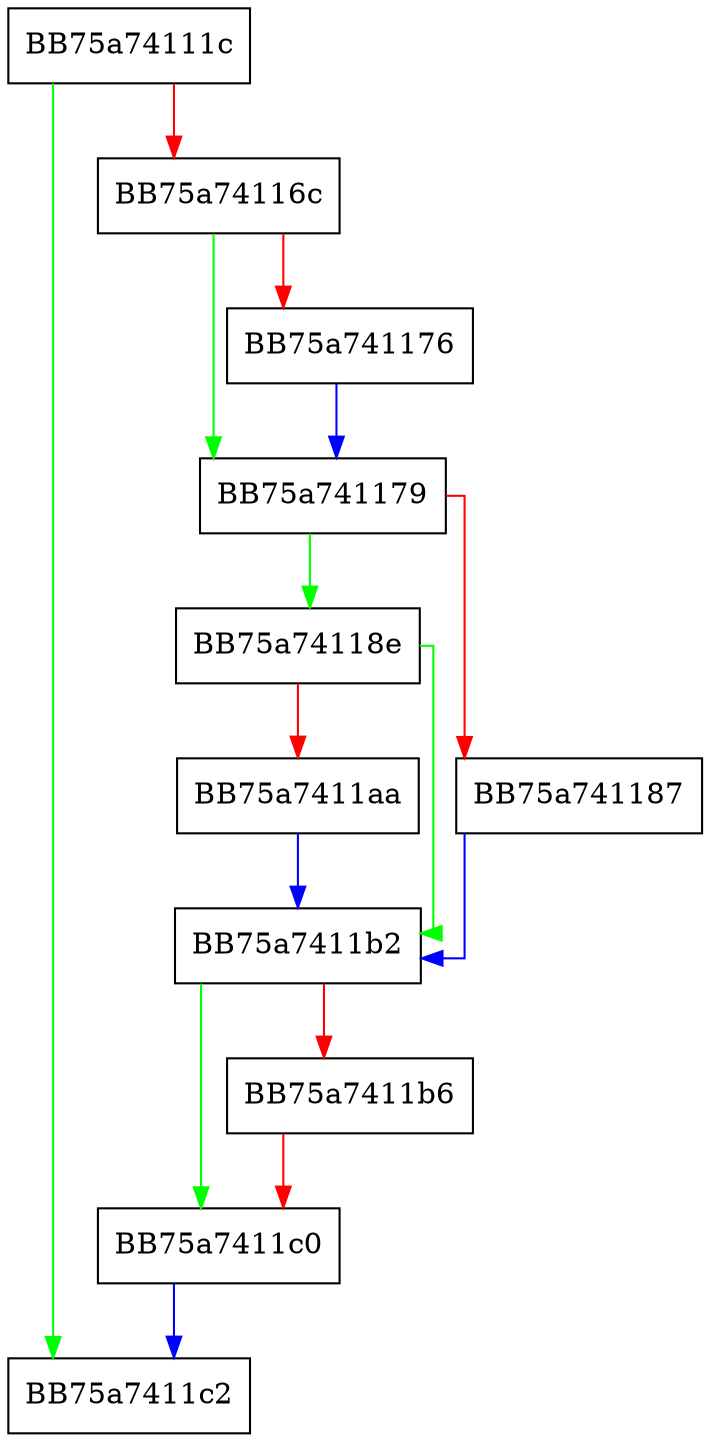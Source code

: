 digraph DeleteTable {
  node [shape="box"];
  graph [splines=ortho];
  BB75a74111c -> BB75a7411c2 [color="green"];
  BB75a74111c -> BB75a74116c [color="red"];
  BB75a74116c -> BB75a741179 [color="green"];
  BB75a74116c -> BB75a741176 [color="red"];
  BB75a741176 -> BB75a741179 [color="blue"];
  BB75a741179 -> BB75a74118e [color="green"];
  BB75a741179 -> BB75a741187 [color="red"];
  BB75a741187 -> BB75a7411b2 [color="blue"];
  BB75a74118e -> BB75a7411b2 [color="green"];
  BB75a74118e -> BB75a7411aa [color="red"];
  BB75a7411aa -> BB75a7411b2 [color="blue"];
  BB75a7411b2 -> BB75a7411c0 [color="green"];
  BB75a7411b2 -> BB75a7411b6 [color="red"];
  BB75a7411b6 -> BB75a7411c0 [color="red"];
  BB75a7411c0 -> BB75a7411c2 [color="blue"];
}